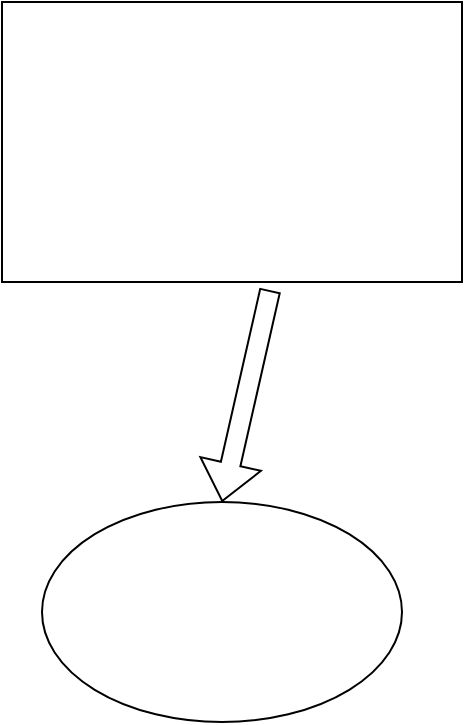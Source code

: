 <mxfile version="18.0.7" type="github">
  <diagram id="ILgwuj0upItFEALbLTPQ" name="Page-1">
    <mxGraphModel dx="946" dy="545" grid="1" gridSize="10" guides="1" tooltips="1" connect="1" arrows="1" fold="1" page="1" pageScale="1" pageWidth="827" pageHeight="1169" math="0" shadow="0">
      <root>
        <mxCell id="0" />
        <mxCell id="1" parent="0" />
        <mxCell id="OtkS_2fqpzm5jhgH_Aki-1" value="" style="rounded=0;whiteSpace=wrap;html=1;" vertex="1" parent="1">
          <mxGeometry x="100" y="100" width="230" height="140" as="geometry" />
        </mxCell>
        <mxCell id="OtkS_2fqpzm5jhgH_Aki-2" value="" style="ellipse;whiteSpace=wrap;html=1;" vertex="1" parent="1">
          <mxGeometry x="120" y="350" width="180" height="110" as="geometry" />
        </mxCell>
        <mxCell id="OtkS_2fqpzm5jhgH_Aki-3" value="" style="shape=flexArrow;endArrow=classic;html=1;rounded=0;exitX=0.583;exitY=1.029;exitDx=0;exitDy=0;exitPerimeter=0;entryX=0.5;entryY=0;entryDx=0;entryDy=0;" edge="1" parent="1" source="OtkS_2fqpzm5jhgH_Aki-1" target="OtkS_2fqpzm5jhgH_Aki-2">
          <mxGeometry width="50" height="50" relative="1" as="geometry">
            <mxPoint x="390" y="310" as="sourcePoint" />
            <mxPoint x="440" y="260" as="targetPoint" />
          </mxGeometry>
        </mxCell>
      </root>
    </mxGraphModel>
  </diagram>
</mxfile>
